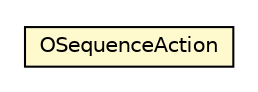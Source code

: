 #!/usr/local/bin/dot
#
# Class diagram 
# Generated by UMLGraph version R5_6-24-gf6e263 (http://www.umlgraph.org/)
#

digraph G {
	edge [fontname="Helvetica",fontsize=10,labelfontname="Helvetica",labelfontsize=10];
	node [fontname="Helvetica",fontsize=10,shape=plaintext];
	nodesep=0.25;
	ranksep=0.5;
	// com.orientechnologies.orient.core.metadata.sequence.OSequenceAction
	c6696494 [label=<<table title="com.orientechnologies.orient.core.metadata.sequence.OSequenceAction" border="0" cellborder="1" cellspacing="0" cellpadding="2" port="p" bgcolor="lemonChiffon" href="./OSequenceAction.html">
		<tr><td><table border="0" cellspacing="0" cellpadding="1">
<tr><td align="center" balign="center"> OSequenceAction </td></tr>
		</table></td></tr>
		</table>>, URL="./OSequenceAction.html", fontname="Helvetica", fontcolor="black", fontsize=10.0];
}

